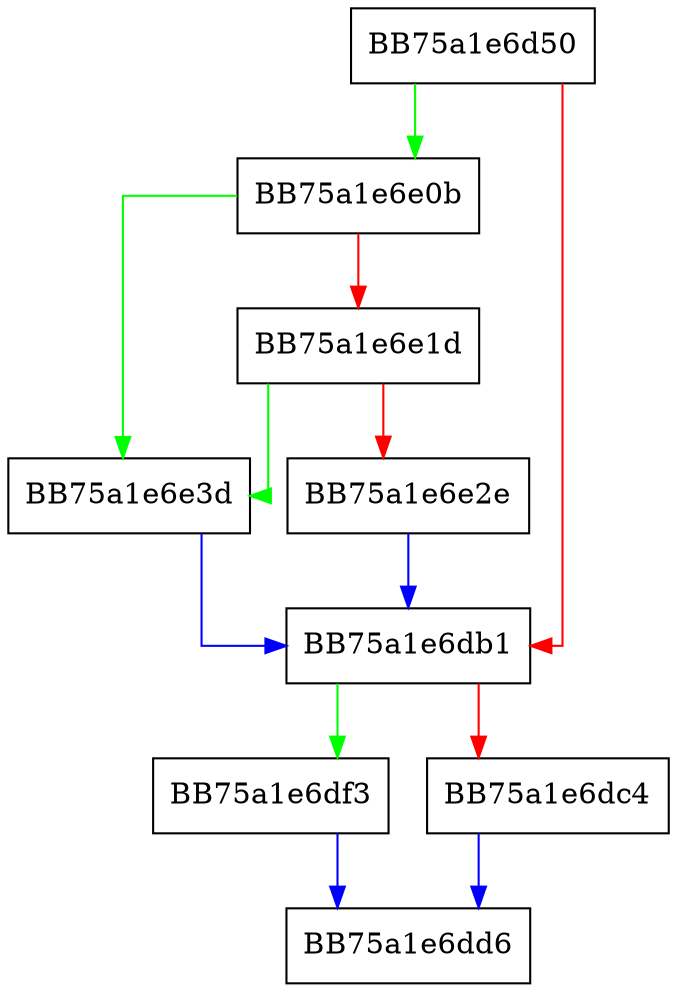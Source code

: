 digraph x86_inv_opc {
  node [shape="box"];
  graph [splines=ortho];
  BB75a1e6d50 -> BB75a1e6e0b [color="green"];
  BB75a1e6d50 -> BB75a1e6db1 [color="red"];
  BB75a1e6db1 -> BB75a1e6df3 [color="green"];
  BB75a1e6db1 -> BB75a1e6dc4 [color="red"];
  BB75a1e6dc4 -> BB75a1e6dd6 [color="blue"];
  BB75a1e6df3 -> BB75a1e6dd6 [color="blue"];
  BB75a1e6e0b -> BB75a1e6e3d [color="green"];
  BB75a1e6e0b -> BB75a1e6e1d [color="red"];
  BB75a1e6e1d -> BB75a1e6e3d [color="green"];
  BB75a1e6e1d -> BB75a1e6e2e [color="red"];
  BB75a1e6e2e -> BB75a1e6db1 [color="blue"];
  BB75a1e6e3d -> BB75a1e6db1 [color="blue"];
}